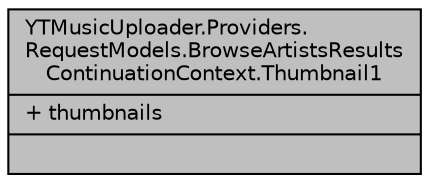 digraph "YTMusicUploader.Providers.RequestModels.BrowseArtistsResultsContinuationContext.Thumbnail1"
{
 // LATEX_PDF_SIZE
  edge [fontname="Helvetica",fontsize="10",labelfontname="Helvetica",labelfontsize="10"];
  node [fontname="Helvetica",fontsize="10",shape=record];
  Node1 [label="{YTMusicUploader.Providers.\lRequestModels.BrowseArtistsResults\lContinuationContext.Thumbnail1\n|+ thumbnails\l|}",height=0.2,width=0.4,color="black", fillcolor="grey75", style="filled", fontcolor="black",tooltip=" "];
}
